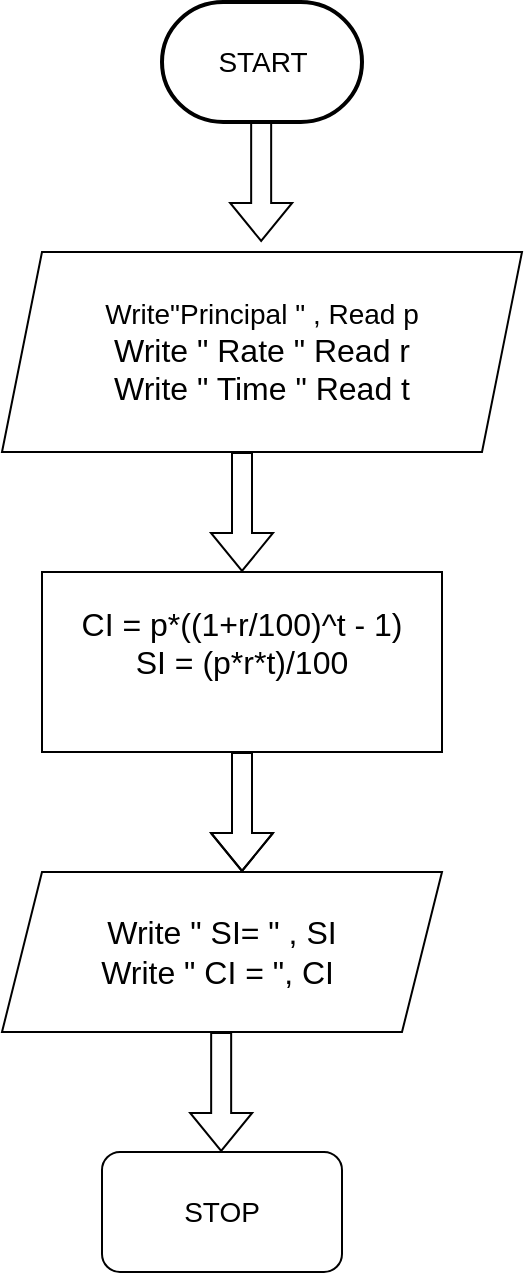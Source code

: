 <mxfile version="28.2.3">
  <diagram name="Page-1" id="ReGBoRyHxc8NIuU5i4oH">
    <mxGraphModel dx="1188" dy="1724" grid="1" gridSize="10" guides="1" tooltips="1" connect="1" arrows="1" fold="1" page="1" pageScale="1" pageWidth="850" pageHeight="1100" math="0" shadow="0">
      <root>
        <mxCell id="0" />
        <mxCell id="1" parent="0" />
        <mxCell id="-4OVqxD06DcmpKLyYQEg-1" value="" style="strokeWidth=2;html=1;shape=mxgraph.flowchart.terminator;whiteSpace=wrap;" parent="1" vertex="1">
          <mxGeometry x="385" y="-45" width="100" height="60" as="geometry" />
        </mxCell>
        <mxCell id="-4OVqxD06DcmpKLyYQEg-2" value="&lt;font style=&quot;font-size: 14px;&quot;&gt;START&lt;/font&gt;" style="text;html=1;align=center;verticalAlign=middle;resizable=0;points=[];autosize=1;strokeColor=none;fillColor=none;" parent="1" vertex="1">
          <mxGeometry x="400" y="-30" width="70" height="30" as="geometry" />
        </mxCell>
        <mxCell id="Y8nIdl5jXoJ75daPouhq-1" value="&lt;font style=&quot;font-size: 14px;&quot;&gt;Write&quot;Principal &quot; , Read p&lt;/font&gt;&lt;div&gt;&lt;font size=&quot;3&quot;&gt;Write &quot; Rate &quot; Read r&lt;/font&gt;&lt;/div&gt;&lt;div&gt;&lt;font size=&quot;3&quot;&gt;Write &quot; Time &quot; Read t&lt;/font&gt;&lt;/div&gt;" style="shape=parallelogram;perimeter=parallelogramPerimeter;whiteSpace=wrap;html=1;fixedSize=1;" parent="1" vertex="1">
          <mxGeometry x="305" y="80" width="260" height="100" as="geometry" />
        </mxCell>
        <mxCell id="Y8nIdl5jXoJ75daPouhq-6" value="&lt;font size=&quot;3&quot;&gt;CI = p*((1+r/100)^t - 1)&lt;/font&gt;&lt;div&gt;&lt;font size=&quot;3&quot;&gt;SI = (p*r*t)/100&lt;br&gt;&lt;/font&gt;&lt;div&gt;&lt;font size=&quot;3&quot;&gt;&amp;nbsp;&lt;/font&gt;&lt;/div&gt;&lt;/div&gt;" style="rounded=0;whiteSpace=wrap;html=1;" parent="1" vertex="1">
          <mxGeometry x="325" y="240" width="200" height="90" as="geometry" />
        </mxCell>
        <mxCell id="Y8nIdl5jXoJ75daPouhq-7" value="&lt;font size=&quot;3&quot;&gt;Write &quot; SI= &quot; , SI&lt;/font&gt;&lt;div&gt;&lt;font size=&quot;3&quot;&gt;Write &quot; CI = &quot;, CI&amp;nbsp;&lt;/font&gt;&lt;/div&gt;" style="shape=parallelogram;perimeter=parallelogramPerimeter;whiteSpace=wrap;html=1;fixedSize=1;" parent="1" vertex="1">
          <mxGeometry x="305" y="390" width="220" height="80" as="geometry" />
        </mxCell>
        <mxCell id="Y8nIdl5jXoJ75daPouhq-8" value="&lt;font style=&quot;font-size: 14px;&quot;&gt;STOP&lt;/font&gt;" style="rounded=1;whiteSpace=wrap;html=1;" parent="1" vertex="1">
          <mxGeometry x="355" y="530" width="120" height="60" as="geometry" />
        </mxCell>
        <mxCell id="Y8nIdl5jXoJ75daPouhq-12" value="" style="shape=flexArrow;endArrow=classic;html=1;rounded=0;" parent="1" edge="1">
          <mxGeometry width="50" height="50" relative="1" as="geometry">
            <mxPoint x="434.58" y="15" as="sourcePoint" />
            <mxPoint x="434.58" y="75" as="targetPoint" />
          </mxGeometry>
        </mxCell>
        <mxCell id="Y8nIdl5jXoJ75daPouhq-13" value="" style="shape=flexArrow;endArrow=classic;html=1;rounded=0;" parent="1" edge="1">
          <mxGeometry width="50" height="50" relative="1" as="geometry">
            <mxPoint x="425" y="180" as="sourcePoint" />
            <mxPoint x="425" y="240" as="targetPoint" />
          </mxGeometry>
        </mxCell>
        <mxCell id="Y8nIdl5jXoJ75daPouhq-15" value="" style="shape=flexArrow;endArrow=classic;html=1;rounded=0;" parent="1" edge="1">
          <mxGeometry width="50" height="50" relative="1" as="geometry">
            <mxPoint x="425" y="330" as="sourcePoint" />
            <mxPoint x="425" y="390" as="targetPoint" />
            <Array as="points">
              <mxPoint x="425" y="360" />
            </Array>
          </mxGeometry>
        </mxCell>
        <mxCell id="Y8nIdl5jXoJ75daPouhq-17" value="" style="shape=flexArrow;endArrow=classic;html=1;rounded=0;" parent="1" edge="1">
          <mxGeometry width="50" height="50" relative="1" as="geometry">
            <mxPoint x="414.58" y="470" as="sourcePoint" />
            <mxPoint x="414.58" y="530" as="targetPoint" />
          </mxGeometry>
        </mxCell>
      </root>
    </mxGraphModel>
  </diagram>
</mxfile>

